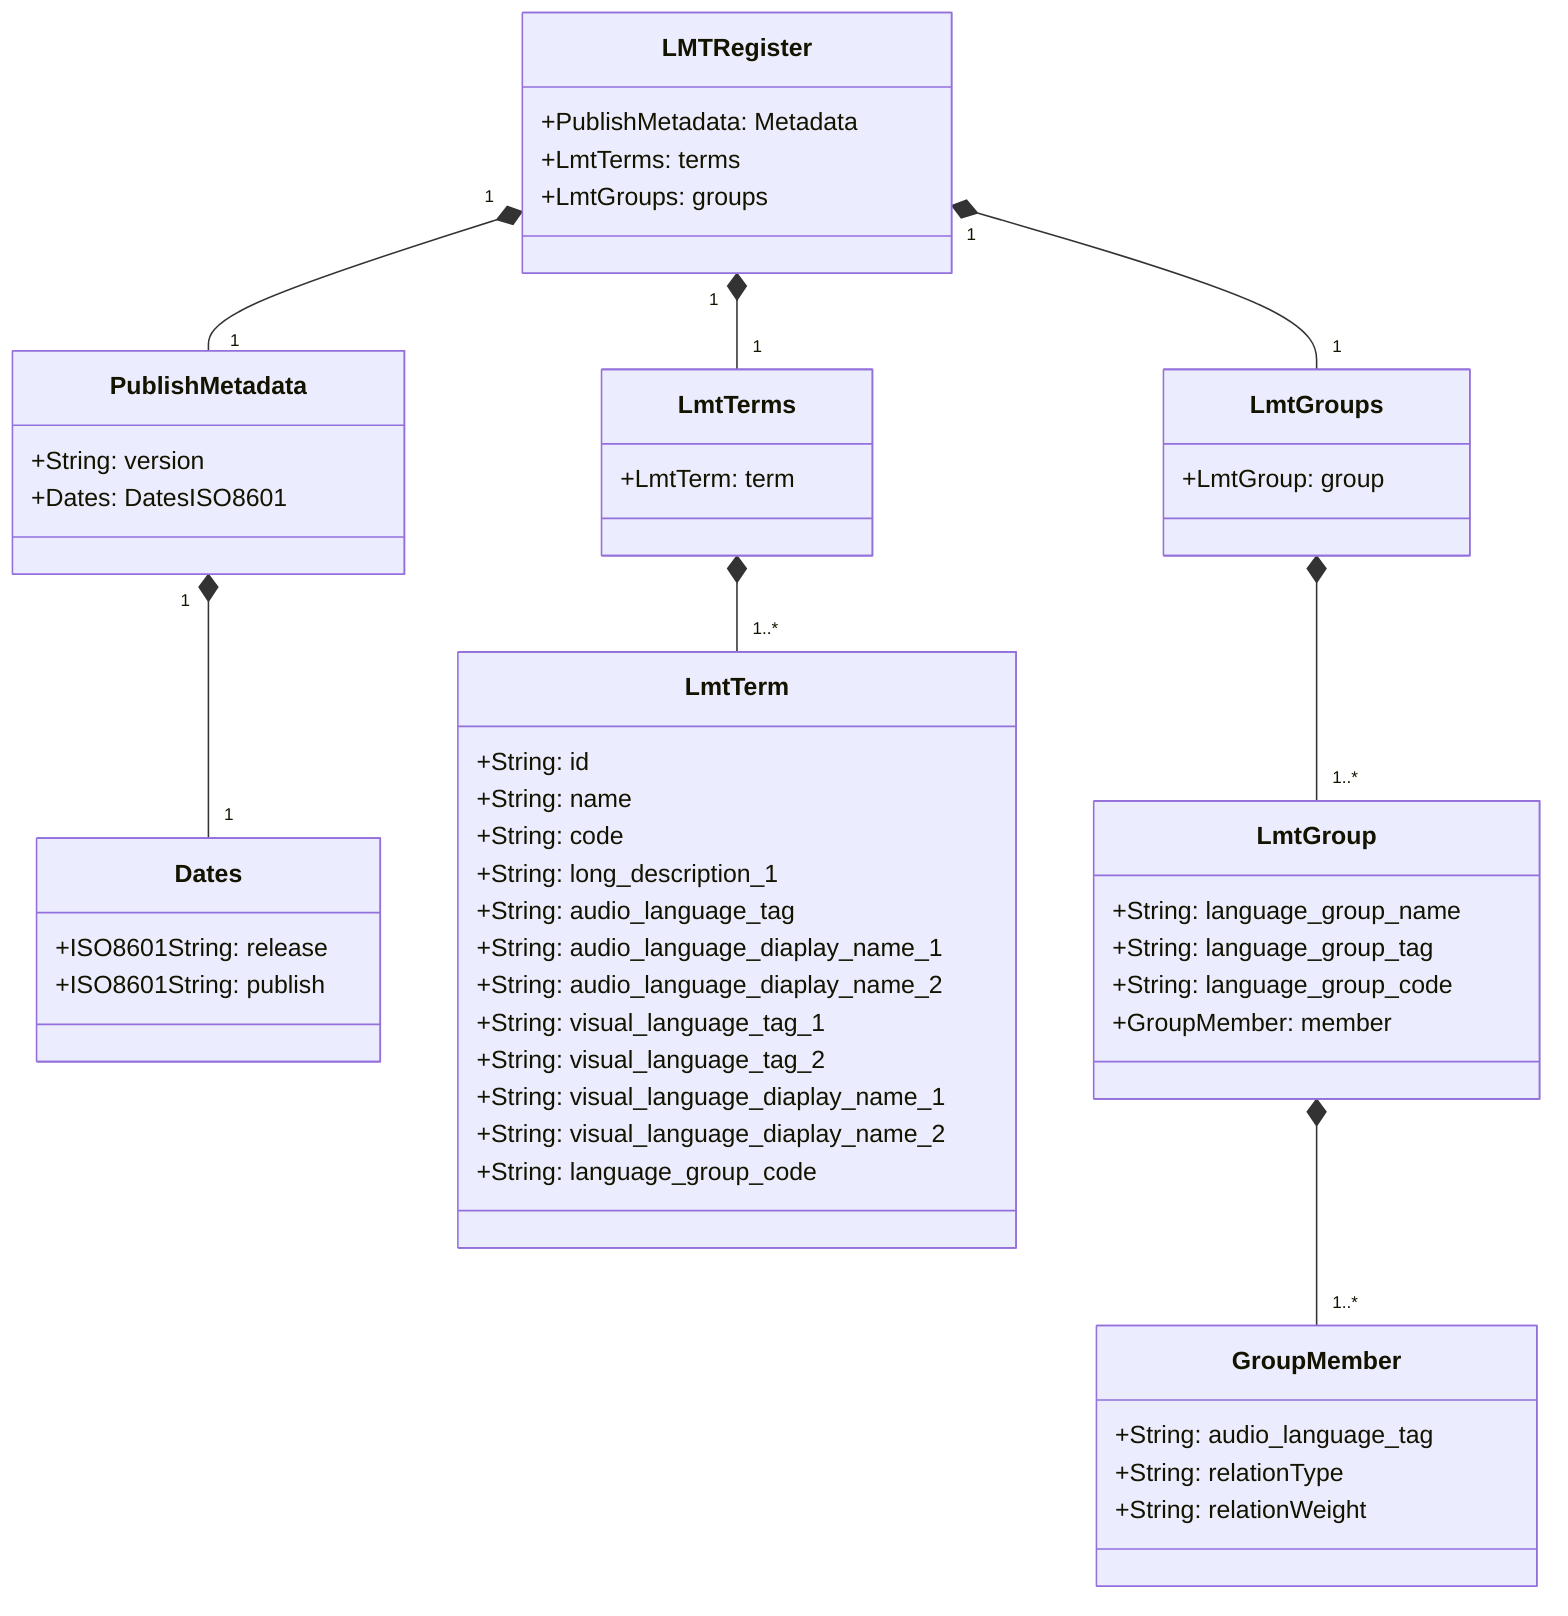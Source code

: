 classDiagram
    LMTRegister     "1"  *--  "1" PublishMetadata
    PublishMetadata "1"  *--  "1" Dates
    LMTRegister     "1"  *--  "1" LmtTerms
    LMTRegister     "1"  *--  "1" LmtGroups

    class LMTRegister{
      +PublishMetadata: Metadata
      +LmtTerms: terms
      +LmtGroups: groups
    }
    class PublishMetadata{
      +String: version
      +Dates: DatesISO8601
    }
    class Dates{
      +ISO8601String: release
      +ISO8601String: publish
    }

    LmtTerms      *--  "1..*" LmtTerm
    class LmtTerms{
      +LmtTerm: term
    }
    class LmtTerm{
      +String: id
      +String: name
      +String: code
      +String: long_description_1
      +String: audio_language_tag
      +String: audio_language_diaplay_name_1
      +String: audio_language_diaplay_name_2
      +String: visual_language_tag_1
      +String: visual_language_tag_2
      +String: visual_language_diaplay_name_1
      +String: visual_language_diaplay_name_2
      +String: language_group_code
    }
    LmtGroups      *--  "1..*" LmtGroup
    class LmtGroups{
      +LmtGroup: group
    }
    LmtGroup      *--  "1..*" GroupMember
    class LmtGroup{
      +String: language_group_name
      +String: language_group_tag
      +String: language_group_code
      +GroupMember: member
    }
    class GroupMember{
      +String: audio_language_tag
      +String: relationType
      +String: relationWeight
    }